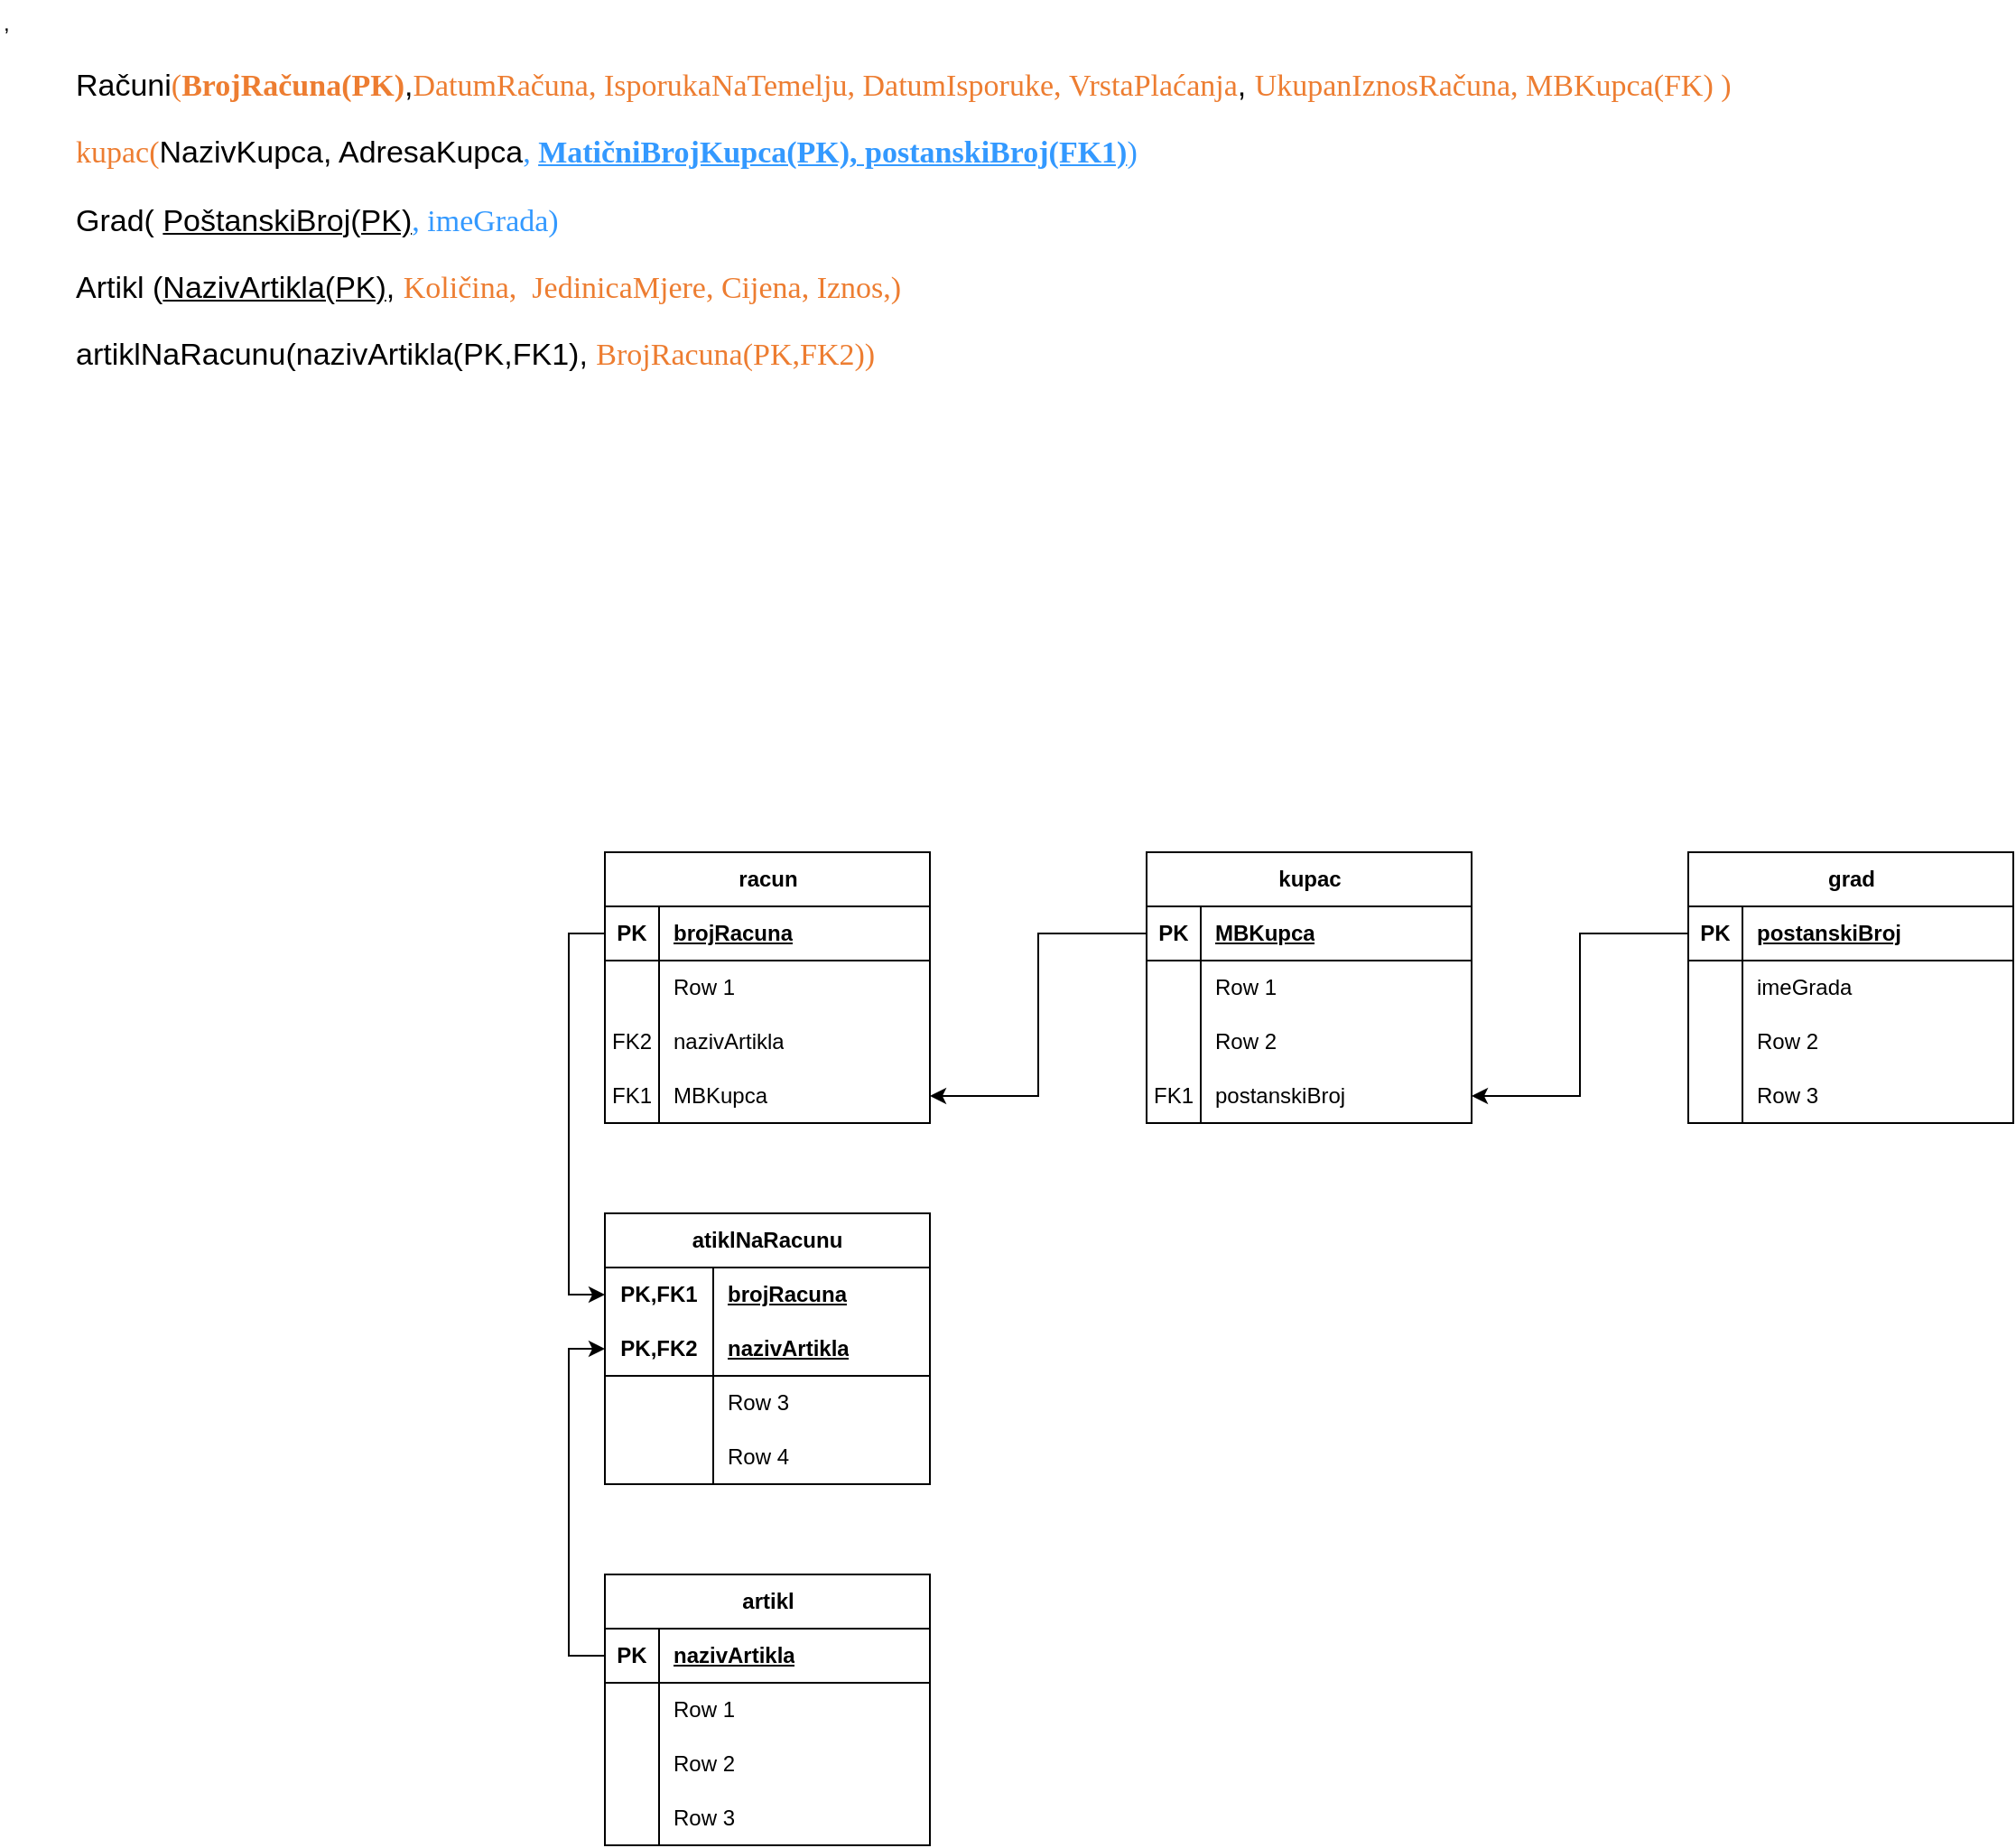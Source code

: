 <mxfile version="22.0.8" type="github">
  <diagram name="Page-1" id="1XuPFhmYRXKau8SyNhNj">
    <mxGraphModel dx="1038" dy="703" grid="1" gridSize="10" guides="1" tooltips="1" connect="1" arrows="1" fold="1" page="1" pageScale="1" pageWidth="3300" pageHeight="4681" math="0" shadow="0">
      <root>
        <mxCell id="0" />
        <mxCell id="1" parent="0" />
        <mxCell id="OReA_GEKuYEwSYurnWoB-1" value="&lt;div style=&quot;&quot; title=&quot;Page 106&quot; class=&quot;page&quot;&gt;,&lt;div style=&quot;background-color: rgb(255, 255, 255);&quot; class=&quot;section&quot;&gt;&lt;div class=&quot;layoutArea&quot;&gt;&lt;div class=&quot;column&quot;&gt;&lt;ul style=&quot;list-style-type: none;&quot;&gt;&lt;li style=&quot;font-size: 17px;&quot;&gt;&lt;p&gt;Računi&lt;span style=&quot;font-family: Calibri; color: rgb(237, 125, 49);&quot;&gt;(&lt;/span&gt;&lt;span style=&quot;font-family: Calibri; font-weight: 700; color: rgb(237, 125, 49);&quot;&gt;BrojRačuna(PK)&lt;/span&gt;,&lt;span style=&quot;border-color: var(--border-color); font-family: Calibri; color: rgb(237, 125, 49);&quot;&gt;DatumRačuna&lt;/span&gt;&lt;span style=&quot;border-color: var(--border-color); font-family: Calibri; color: rgb(237, 125, 49);&quot;&gt;, IsporukaNaTemelju,&amp;nbsp;&lt;/span&gt;&lt;span style=&quot;border-color: var(--border-color); font-family: Calibri; color: rgb(237, 125, 49);&quot;&gt;DatumIsporuke,&amp;nbsp;&lt;/span&gt;&lt;span style=&quot;border-color: var(--border-color); font-family: Calibri; color: rgb(237, 125, 49);&quot;&gt;VrstaPlaćanja&lt;/span&gt;,&amp;nbsp;&lt;span style=&quot;caret-color: rgb(237, 125, 49); color: rgb(237, 125, 49); font-family: Calibri;&quot;&gt;UkupanIznos&lt;/span&gt;&lt;span style=&quot;caret-color: rgb(237, 125, 49); color: rgb(237, 125, 49); font-family: Calibri;&quot;&gt;Računa, MBKupca(FK)&lt;/span&gt;&lt;span style=&quot;font-family: Calibri; color: rgb(237, 125, 49);&quot;&gt;&amp;nbsp;&lt;/span&gt;&lt;span style=&quot;font-family: Calibri; color: rgb(237, 125, 49);&quot;&gt;)&lt;/span&gt;&lt;/p&gt;&lt;p&gt;&lt;span style=&quot;caret-color: rgb(237, 125, 49); color: rgb(237, 125, 49); font-family: Calibri;&quot;&gt;kupac(&lt;/span&gt;NazivKupca, AdresaKupca&lt;span style=&quot;color: rgb(51, 153, 255); border-color: var(--border-color); font-family: Calibri;&quot;&gt;,&amp;nbsp;&lt;/span&gt;&lt;span style=&quot;color: rgb(51, 153, 255); border-color: var(--border-color); font-family: Calibri;&quot;&gt;&lt;u&gt;&lt;b&gt;MatičniBrojKupca(PK), postanskiBroj(FK1)&lt;/b&gt;&lt;/u&gt;)&lt;/span&gt;&lt;/p&gt;&lt;p style=&quot;border-color: var(--border-color);&quot;&gt;Grad( &lt;u&gt;PoštanskiBroj(PK)&lt;/u&gt;&lt;span style=&quot;border-color: var(--border-color); color: rgb(51, 153, 255); font-family: Calibri;&quot;&gt;, ime&lt;/span&gt;&lt;span style=&quot;font-family: Calibri; color: rgb(51, 153, 255);&quot;&gt;Grada)&lt;/span&gt;&lt;/p&gt;&lt;p style=&quot;border-color: var(--border-color);&quot;&gt;Artikl (&lt;u&gt;NazivArtikla(PK)&lt;/u&gt;,&amp;nbsp;&lt;span style=&quot;border-color: var(--border-color); font-family: Calibri; color: rgb(237, 125, 49);&quot;&gt;Količina&lt;/span&gt;&lt;span style=&quot;border-color: var(--border-color); font-family: Calibri; color: rgb(237, 125, 49);&quot;&gt;, &amp;nbsp;&lt;/span&gt;&lt;span style=&quot;color: rgb(237, 125, 49); font-family: Calibri;&quot;&gt;JedinicaMjere, Cijena, Iznos,)&lt;/span&gt;&lt;/p&gt;&lt;p style=&quot;border-color: var(--border-color);&quot;&gt;artiklNaRacunu(nazivArtikla(PK,FK1),&amp;nbsp;&lt;span style=&quot;caret-color: rgb(237, 125, 49); color: rgb(237, 125, 49); font-family: Calibri;&quot;&gt;BrojRacuna&lt;/span&gt;&lt;span style=&quot;color: rgb(237, 125, 49); font-family: Calibri;&quot;&gt;(PK,FK2))&lt;/span&gt;&lt;/p&gt;&lt;/li&gt;&lt;/ul&gt;&lt;/div&gt;&lt;/div&gt;&lt;/div&gt;&lt;/div&gt;" style="text;html=1;align=left;verticalAlign=middle;resizable=0;points=[];autosize=1;strokeColor=none;fillColor=none;" vertex="1" parent="1">
          <mxGeometry x="175" y="528" width="980" height="230" as="geometry" />
        </mxCell>
        <mxCell id="OReA_GEKuYEwSYurnWoB-2" value="racun" style="shape=table;startSize=30;container=1;collapsible=1;childLayout=tableLayout;fixedRows=1;rowLines=0;fontStyle=1;align=center;resizeLast=1;html=1;" vertex="1" parent="1">
          <mxGeometry x="510" y="1000" width="180" height="150" as="geometry" />
        </mxCell>
        <mxCell id="OReA_GEKuYEwSYurnWoB-3" value="" style="shape=tableRow;horizontal=0;startSize=0;swimlaneHead=0;swimlaneBody=0;fillColor=none;collapsible=0;dropTarget=0;points=[[0,0.5],[1,0.5]];portConstraint=eastwest;top=0;left=0;right=0;bottom=1;" vertex="1" parent="OReA_GEKuYEwSYurnWoB-2">
          <mxGeometry y="30" width="180" height="30" as="geometry" />
        </mxCell>
        <mxCell id="OReA_GEKuYEwSYurnWoB-4" value="PK" style="shape=partialRectangle;connectable=0;fillColor=none;top=0;left=0;bottom=0;right=0;fontStyle=1;overflow=hidden;whiteSpace=wrap;html=1;" vertex="1" parent="OReA_GEKuYEwSYurnWoB-3">
          <mxGeometry width="30" height="30" as="geometry">
            <mxRectangle width="30" height="30" as="alternateBounds" />
          </mxGeometry>
        </mxCell>
        <mxCell id="OReA_GEKuYEwSYurnWoB-5" value="brojRacuna" style="shape=partialRectangle;connectable=0;fillColor=none;top=0;left=0;bottom=0;right=0;align=left;spacingLeft=6;fontStyle=5;overflow=hidden;whiteSpace=wrap;html=1;" vertex="1" parent="OReA_GEKuYEwSYurnWoB-3">
          <mxGeometry x="30" width="150" height="30" as="geometry">
            <mxRectangle width="150" height="30" as="alternateBounds" />
          </mxGeometry>
        </mxCell>
        <mxCell id="OReA_GEKuYEwSYurnWoB-6" value="" style="shape=tableRow;horizontal=0;startSize=0;swimlaneHead=0;swimlaneBody=0;fillColor=none;collapsible=0;dropTarget=0;points=[[0,0.5],[1,0.5]];portConstraint=eastwest;top=0;left=0;right=0;bottom=0;" vertex="1" parent="OReA_GEKuYEwSYurnWoB-2">
          <mxGeometry y="60" width="180" height="30" as="geometry" />
        </mxCell>
        <mxCell id="OReA_GEKuYEwSYurnWoB-7" value="" style="shape=partialRectangle;connectable=0;fillColor=none;top=0;left=0;bottom=0;right=0;editable=1;overflow=hidden;whiteSpace=wrap;html=1;" vertex="1" parent="OReA_GEKuYEwSYurnWoB-6">
          <mxGeometry width="30" height="30" as="geometry">
            <mxRectangle width="30" height="30" as="alternateBounds" />
          </mxGeometry>
        </mxCell>
        <mxCell id="OReA_GEKuYEwSYurnWoB-8" value="Row 1" style="shape=partialRectangle;connectable=0;fillColor=none;top=0;left=0;bottom=0;right=0;align=left;spacingLeft=6;overflow=hidden;whiteSpace=wrap;html=1;" vertex="1" parent="OReA_GEKuYEwSYurnWoB-6">
          <mxGeometry x="30" width="150" height="30" as="geometry">
            <mxRectangle width="150" height="30" as="alternateBounds" />
          </mxGeometry>
        </mxCell>
        <mxCell id="OReA_GEKuYEwSYurnWoB-9" value="" style="shape=tableRow;horizontal=0;startSize=0;swimlaneHead=0;swimlaneBody=0;fillColor=none;collapsible=0;dropTarget=0;points=[[0,0.5],[1,0.5]];portConstraint=eastwest;top=0;left=0;right=0;bottom=0;" vertex="1" parent="OReA_GEKuYEwSYurnWoB-2">
          <mxGeometry y="90" width="180" height="30" as="geometry" />
        </mxCell>
        <mxCell id="OReA_GEKuYEwSYurnWoB-10" value="FK2" style="shape=partialRectangle;connectable=0;fillColor=none;top=0;left=0;bottom=0;right=0;editable=1;overflow=hidden;whiteSpace=wrap;html=1;" vertex="1" parent="OReA_GEKuYEwSYurnWoB-9">
          <mxGeometry width="30" height="30" as="geometry">
            <mxRectangle width="30" height="30" as="alternateBounds" />
          </mxGeometry>
        </mxCell>
        <mxCell id="OReA_GEKuYEwSYurnWoB-11" value="nazivArtikla" style="shape=partialRectangle;connectable=0;fillColor=none;top=0;left=0;bottom=0;right=0;align=left;spacingLeft=6;overflow=hidden;whiteSpace=wrap;html=1;" vertex="1" parent="OReA_GEKuYEwSYurnWoB-9">
          <mxGeometry x="30" width="150" height="30" as="geometry">
            <mxRectangle width="150" height="30" as="alternateBounds" />
          </mxGeometry>
        </mxCell>
        <mxCell id="OReA_GEKuYEwSYurnWoB-12" value="" style="shape=tableRow;horizontal=0;startSize=0;swimlaneHead=0;swimlaneBody=0;fillColor=none;collapsible=0;dropTarget=0;points=[[0,0.5],[1,0.5]];portConstraint=eastwest;top=0;left=0;right=0;bottom=0;" vertex="1" parent="OReA_GEKuYEwSYurnWoB-2">
          <mxGeometry y="120" width="180" height="30" as="geometry" />
        </mxCell>
        <mxCell id="OReA_GEKuYEwSYurnWoB-13" value="FK1" style="shape=partialRectangle;connectable=0;fillColor=none;top=0;left=0;bottom=0;right=0;editable=1;overflow=hidden;whiteSpace=wrap;html=1;" vertex="1" parent="OReA_GEKuYEwSYurnWoB-12">
          <mxGeometry width="30" height="30" as="geometry">
            <mxRectangle width="30" height="30" as="alternateBounds" />
          </mxGeometry>
        </mxCell>
        <mxCell id="OReA_GEKuYEwSYurnWoB-14" value="MBKupca" style="shape=partialRectangle;connectable=0;fillColor=none;top=0;left=0;bottom=0;right=0;align=left;spacingLeft=6;overflow=hidden;whiteSpace=wrap;html=1;" vertex="1" parent="OReA_GEKuYEwSYurnWoB-12">
          <mxGeometry x="30" width="150" height="30" as="geometry">
            <mxRectangle width="150" height="30" as="alternateBounds" />
          </mxGeometry>
        </mxCell>
        <mxCell id="OReA_GEKuYEwSYurnWoB-15" value="kupac" style="shape=table;startSize=30;container=1;collapsible=1;childLayout=tableLayout;fixedRows=1;rowLines=0;fontStyle=1;align=center;resizeLast=1;html=1;" vertex="1" parent="1">
          <mxGeometry x="810" y="1000" width="180" height="150" as="geometry" />
        </mxCell>
        <mxCell id="OReA_GEKuYEwSYurnWoB-16" value="" style="shape=tableRow;horizontal=0;startSize=0;swimlaneHead=0;swimlaneBody=0;fillColor=none;collapsible=0;dropTarget=0;points=[[0,0.5],[1,0.5]];portConstraint=eastwest;top=0;left=0;right=0;bottom=1;" vertex="1" parent="OReA_GEKuYEwSYurnWoB-15">
          <mxGeometry y="30" width="180" height="30" as="geometry" />
        </mxCell>
        <mxCell id="OReA_GEKuYEwSYurnWoB-17" value="PK" style="shape=partialRectangle;connectable=0;fillColor=none;top=0;left=0;bottom=0;right=0;fontStyle=1;overflow=hidden;whiteSpace=wrap;html=1;" vertex="1" parent="OReA_GEKuYEwSYurnWoB-16">
          <mxGeometry width="30" height="30" as="geometry">
            <mxRectangle width="30" height="30" as="alternateBounds" />
          </mxGeometry>
        </mxCell>
        <mxCell id="OReA_GEKuYEwSYurnWoB-18" value="MBKupca" style="shape=partialRectangle;connectable=0;fillColor=none;top=0;left=0;bottom=0;right=0;align=left;spacingLeft=6;fontStyle=5;overflow=hidden;whiteSpace=wrap;html=1;" vertex="1" parent="OReA_GEKuYEwSYurnWoB-16">
          <mxGeometry x="30" width="150" height="30" as="geometry">
            <mxRectangle width="150" height="30" as="alternateBounds" />
          </mxGeometry>
        </mxCell>
        <mxCell id="OReA_GEKuYEwSYurnWoB-19" value="" style="shape=tableRow;horizontal=0;startSize=0;swimlaneHead=0;swimlaneBody=0;fillColor=none;collapsible=0;dropTarget=0;points=[[0,0.5],[1,0.5]];portConstraint=eastwest;top=0;left=0;right=0;bottom=0;" vertex="1" parent="OReA_GEKuYEwSYurnWoB-15">
          <mxGeometry y="60" width="180" height="30" as="geometry" />
        </mxCell>
        <mxCell id="OReA_GEKuYEwSYurnWoB-20" value="" style="shape=partialRectangle;connectable=0;fillColor=none;top=0;left=0;bottom=0;right=0;editable=1;overflow=hidden;whiteSpace=wrap;html=1;" vertex="1" parent="OReA_GEKuYEwSYurnWoB-19">
          <mxGeometry width="30" height="30" as="geometry">
            <mxRectangle width="30" height="30" as="alternateBounds" />
          </mxGeometry>
        </mxCell>
        <mxCell id="OReA_GEKuYEwSYurnWoB-21" value="Row 1" style="shape=partialRectangle;connectable=0;fillColor=none;top=0;left=0;bottom=0;right=0;align=left;spacingLeft=6;overflow=hidden;whiteSpace=wrap;html=1;" vertex="1" parent="OReA_GEKuYEwSYurnWoB-19">
          <mxGeometry x="30" width="150" height="30" as="geometry">
            <mxRectangle width="150" height="30" as="alternateBounds" />
          </mxGeometry>
        </mxCell>
        <mxCell id="OReA_GEKuYEwSYurnWoB-22" value="" style="shape=tableRow;horizontal=0;startSize=0;swimlaneHead=0;swimlaneBody=0;fillColor=none;collapsible=0;dropTarget=0;points=[[0,0.5],[1,0.5]];portConstraint=eastwest;top=0;left=0;right=0;bottom=0;" vertex="1" parent="OReA_GEKuYEwSYurnWoB-15">
          <mxGeometry y="90" width="180" height="30" as="geometry" />
        </mxCell>
        <mxCell id="OReA_GEKuYEwSYurnWoB-23" value="" style="shape=partialRectangle;connectable=0;fillColor=none;top=0;left=0;bottom=0;right=0;editable=1;overflow=hidden;whiteSpace=wrap;html=1;" vertex="1" parent="OReA_GEKuYEwSYurnWoB-22">
          <mxGeometry width="30" height="30" as="geometry">
            <mxRectangle width="30" height="30" as="alternateBounds" />
          </mxGeometry>
        </mxCell>
        <mxCell id="OReA_GEKuYEwSYurnWoB-24" value="Row 2" style="shape=partialRectangle;connectable=0;fillColor=none;top=0;left=0;bottom=0;right=0;align=left;spacingLeft=6;overflow=hidden;whiteSpace=wrap;html=1;" vertex="1" parent="OReA_GEKuYEwSYurnWoB-22">
          <mxGeometry x="30" width="150" height="30" as="geometry">
            <mxRectangle width="150" height="30" as="alternateBounds" />
          </mxGeometry>
        </mxCell>
        <mxCell id="OReA_GEKuYEwSYurnWoB-25" value="" style="shape=tableRow;horizontal=0;startSize=0;swimlaneHead=0;swimlaneBody=0;fillColor=none;collapsible=0;dropTarget=0;points=[[0,0.5],[1,0.5]];portConstraint=eastwest;top=0;left=0;right=0;bottom=0;" vertex="1" parent="OReA_GEKuYEwSYurnWoB-15">
          <mxGeometry y="120" width="180" height="30" as="geometry" />
        </mxCell>
        <mxCell id="OReA_GEKuYEwSYurnWoB-26" value="FK1" style="shape=partialRectangle;connectable=0;fillColor=none;top=0;left=0;bottom=0;right=0;editable=1;overflow=hidden;whiteSpace=wrap;html=1;" vertex="1" parent="OReA_GEKuYEwSYurnWoB-25">
          <mxGeometry width="30" height="30" as="geometry">
            <mxRectangle width="30" height="30" as="alternateBounds" />
          </mxGeometry>
        </mxCell>
        <mxCell id="OReA_GEKuYEwSYurnWoB-27" value="postanskiBroj" style="shape=partialRectangle;connectable=0;fillColor=none;top=0;left=0;bottom=0;right=0;align=left;spacingLeft=6;overflow=hidden;whiteSpace=wrap;html=1;" vertex="1" parent="OReA_GEKuYEwSYurnWoB-25">
          <mxGeometry x="30" width="150" height="30" as="geometry">
            <mxRectangle width="150" height="30" as="alternateBounds" />
          </mxGeometry>
        </mxCell>
        <mxCell id="OReA_GEKuYEwSYurnWoB-28" style="edgeStyle=orthogonalEdgeStyle;rounded=0;orthogonalLoop=1;jettySize=auto;html=1;entryX=1;entryY=0.5;entryDx=0;entryDy=0;" edge="1" parent="1" source="OReA_GEKuYEwSYurnWoB-16" target="OReA_GEKuYEwSYurnWoB-12">
          <mxGeometry relative="1" as="geometry" />
        </mxCell>
        <mxCell id="OReA_GEKuYEwSYurnWoB-29" value="grad" style="shape=table;startSize=30;container=1;collapsible=1;childLayout=tableLayout;fixedRows=1;rowLines=0;fontStyle=1;align=center;resizeLast=1;html=1;" vertex="1" parent="1">
          <mxGeometry x="1110" y="1000" width="180" height="150" as="geometry" />
        </mxCell>
        <mxCell id="OReA_GEKuYEwSYurnWoB-30" value="" style="shape=tableRow;horizontal=0;startSize=0;swimlaneHead=0;swimlaneBody=0;fillColor=none;collapsible=0;dropTarget=0;points=[[0,0.5],[1,0.5]];portConstraint=eastwest;top=0;left=0;right=0;bottom=1;" vertex="1" parent="OReA_GEKuYEwSYurnWoB-29">
          <mxGeometry y="30" width="180" height="30" as="geometry" />
        </mxCell>
        <mxCell id="OReA_GEKuYEwSYurnWoB-31" value="PK" style="shape=partialRectangle;connectable=0;fillColor=none;top=0;left=0;bottom=0;right=0;fontStyle=1;overflow=hidden;whiteSpace=wrap;html=1;" vertex="1" parent="OReA_GEKuYEwSYurnWoB-30">
          <mxGeometry width="30" height="30" as="geometry">
            <mxRectangle width="30" height="30" as="alternateBounds" />
          </mxGeometry>
        </mxCell>
        <mxCell id="OReA_GEKuYEwSYurnWoB-32" value="postanskiBroj" style="shape=partialRectangle;connectable=0;fillColor=none;top=0;left=0;bottom=0;right=0;align=left;spacingLeft=6;fontStyle=5;overflow=hidden;whiteSpace=wrap;html=1;" vertex="1" parent="OReA_GEKuYEwSYurnWoB-30">
          <mxGeometry x="30" width="150" height="30" as="geometry">
            <mxRectangle width="150" height="30" as="alternateBounds" />
          </mxGeometry>
        </mxCell>
        <mxCell id="OReA_GEKuYEwSYurnWoB-33" value="" style="shape=tableRow;horizontal=0;startSize=0;swimlaneHead=0;swimlaneBody=0;fillColor=none;collapsible=0;dropTarget=0;points=[[0,0.5],[1,0.5]];portConstraint=eastwest;top=0;left=0;right=0;bottom=0;" vertex="1" parent="OReA_GEKuYEwSYurnWoB-29">
          <mxGeometry y="60" width="180" height="30" as="geometry" />
        </mxCell>
        <mxCell id="OReA_GEKuYEwSYurnWoB-34" value="" style="shape=partialRectangle;connectable=0;fillColor=none;top=0;left=0;bottom=0;right=0;editable=1;overflow=hidden;whiteSpace=wrap;html=1;" vertex="1" parent="OReA_GEKuYEwSYurnWoB-33">
          <mxGeometry width="30" height="30" as="geometry">
            <mxRectangle width="30" height="30" as="alternateBounds" />
          </mxGeometry>
        </mxCell>
        <mxCell id="OReA_GEKuYEwSYurnWoB-35" value="imeGrada" style="shape=partialRectangle;connectable=0;fillColor=none;top=0;left=0;bottom=0;right=0;align=left;spacingLeft=6;overflow=hidden;whiteSpace=wrap;html=1;" vertex="1" parent="OReA_GEKuYEwSYurnWoB-33">
          <mxGeometry x="30" width="150" height="30" as="geometry">
            <mxRectangle width="150" height="30" as="alternateBounds" />
          </mxGeometry>
        </mxCell>
        <mxCell id="OReA_GEKuYEwSYurnWoB-36" value="" style="shape=tableRow;horizontal=0;startSize=0;swimlaneHead=0;swimlaneBody=0;fillColor=none;collapsible=0;dropTarget=0;points=[[0,0.5],[1,0.5]];portConstraint=eastwest;top=0;left=0;right=0;bottom=0;" vertex="1" parent="OReA_GEKuYEwSYurnWoB-29">
          <mxGeometry y="90" width="180" height="30" as="geometry" />
        </mxCell>
        <mxCell id="OReA_GEKuYEwSYurnWoB-37" value="" style="shape=partialRectangle;connectable=0;fillColor=none;top=0;left=0;bottom=0;right=0;editable=1;overflow=hidden;whiteSpace=wrap;html=1;" vertex="1" parent="OReA_GEKuYEwSYurnWoB-36">
          <mxGeometry width="30" height="30" as="geometry">
            <mxRectangle width="30" height="30" as="alternateBounds" />
          </mxGeometry>
        </mxCell>
        <mxCell id="OReA_GEKuYEwSYurnWoB-38" value="Row 2" style="shape=partialRectangle;connectable=0;fillColor=none;top=0;left=0;bottom=0;right=0;align=left;spacingLeft=6;overflow=hidden;whiteSpace=wrap;html=1;" vertex="1" parent="OReA_GEKuYEwSYurnWoB-36">
          <mxGeometry x="30" width="150" height="30" as="geometry">
            <mxRectangle width="150" height="30" as="alternateBounds" />
          </mxGeometry>
        </mxCell>
        <mxCell id="OReA_GEKuYEwSYurnWoB-39" value="" style="shape=tableRow;horizontal=0;startSize=0;swimlaneHead=0;swimlaneBody=0;fillColor=none;collapsible=0;dropTarget=0;points=[[0,0.5],[1,0.5]];portConstraint=eastwest;top=0;left=0;right=0;bottom=0;" vertex="1" parent="OReA_GEKuYEwSYurnWoB-29">
          <mxGeometry y="120" width="180" height="30" as="geometry" />
        </mxCell>
        <mxCell id="OReA_GEKuYEwSYurnWoB-40" value="" style="shape=partialRectangle;connectable=0;fillColor=none;top=0;left=0;bottom=0;right=0;editable=1;overflow=hidden;whiteSpace=wrap;html=1;" vertex="1" parent="OReA_GEKuYEwSYurnWoB-39">
          <mxGeometry width="30" height="30" as="geometry">
            <mxRectangle width="30" height="30" as="alternateBounds" />
          </mxGeometry>
        </mxCell>
        <mxCell id="OReA_GEKuYEwSYurnWoB-41" value="Row 3" style="shape=partialRectangle;connectable=0;fillColor=none;top=0;left=0;bottom=0;right=0;align=left;spacingLeft=6;overflow=hidden;whiteSpace=wrap;html=1;" vertex="1" parent="OReA_GEKuYEwSYurnWoB-39">
          <mxGeometry x="30" width="150" height="30" as="geometry">
            <mxRectangle width="150" height="30" as="alternateBounds" />
          </mxGeometry>
        </mxCell>
        <mxCell id="OReA_GEKuYEwSYurnWoB-42" style="edgeStyle=orthogonalEdgeStyle;rounded=0;orthogonalLoop=1;jettySize=auto;html=1;exitX=0;exitY=0.5;exitDx=0;exitDy=0;" edge="1" parent="1" source="OReA_GEKuYEwSYurnWoB-30" target="OReA_GEKuYEwSYurnWoB-25">
          <mxGeometry relative="1" as="geometry" />
        </mxCell>
        <mxCell id="OReA_GEKuYEwSYurnWoB-43" value="artikl" style="shape=table;startSize=30;container=1;collapsible=1;childLayout=tableLayout;fixedRows=1;rowLines=0;fontStyle=1;align=center;resizeLast=1;html=1;" vertex="1" parent="1">
          <mxGeometry x="510" y="1400" width="180" height="150" as="geometry" />
        </mxCell>
        <mxCell id="OReA_GEKuYEwSYurnWoB-44" value="" style="shape=tableRow;horizontal=0;startSize=0;swimlaneHead=0;swimlaneBody=0;fillColor=none;collapsible=0;dropTarget=0;points=[[0,0.5],[1,0.5]];portConstraint=eastwest;top=0;left=0;right=0;bottom=1;" vertex="1" parent="OReA_GEKuYEwSYurnWoB-43">
          <mxGeometry y="30" width="180" height="30" as="geometry" />
        </mxCell>
        <mxCell id="OReA_GEKuYEwSYurnWoB-45" value="PK" style="shape=partialRectangle;connectable=0;fillColor=none;top=0;left=0;bottom=0;right=0;fontStyle=1;overflow=hidden;whiteSpace=wrap;html=1;" vertex="1" parent="OReA_GEKuYEwSYurnWoB-44">
          <mxGeometry width="30" height="30" as="geometry">
            <mxRectangle width="30" height="30" as="alternateBounds" />
          </mxGeometry>
        </mxCell>
        <mxCell id="OReA_GEKuYEwSYurnWoB-46" value="nazivArtikla" style="shape=partialRectangle;connectable=0;fillColor=none;top=0;left=0;bottom=0;right=0;align=left;spacingLeft=6;fontStyle=5;overflow=hidden;whiteSpace=wrap;html=1;" vertex="1" parent="OReA_GEKuYEwSYurnWoB-44">
          <mxGeometry x="30" width="150" height="30" as="geometry">
            <mxRectangle width="150" height="30" as="alternateBounds" />
          </mxGeometry>
        </mxCell>
        <mxCell id="OReA_GEKuYEwSYurnWoB-47" value="" style="shape=tableRow;horizontal=0;startSize=0;swimlaneHead=0;swimlaneBody=0;fillColor=none;collapsible=0;dropTarget=0;points=[[0,0.5],[1,0.5]];portConstraint=eastwest;top=0;left=0;right=0;bottom=0;" vertex="1" parent="OReA_GEKuYEwSYurnWoB-43">
          <mxGeometry y="60" width="180" height="30" as="geometry" />
        </mxCell>
        <mxCell id="OReA_GEKuYEwSYurnWoB-48" value="" style="shape=partialRectangle;connectable=0;fillColor=none;top=0;left=0;bottom=0;right=0;editable=1;overflow=hidden;whiteSpace=wrap;html=1;" vertex="1" parent="OReA_GEKuYEwSYurnWoB-47">
          <mxGeometry width="30" height="30" as="geometry">
            <mxRectangle width="30" height="30" as="alternateBounds" />
          </mxGeometry>
        </mxCell>
        <mxCell id="OReA_GEKuYEwSYurnWoB-49" value="Row 1" style="shape=partialRectangle;connectable=0;fillColor=none;top=0;left=0;bottom=0;right=0;align=left;spacingLeft=6;overflow=hidden;whiteSpace=wrap;html=1;" vertex="1" parent="OReA_GEKuYEwSYurnWoB-47">
          <mxGeometry x="30" width="150" height="30" as="geometry">
            <mxRectangle width="150" height="30" as="alternateBounds" />
          </mxGeometry>
        </mxCell>
        <mxCell id="OReA_GEKuYEwSYurnWoB-50" value="" style="shape=tableRow;horizontal=0;startSize=0;swimlaneHead=0;swimlaneBody=0;fillColor=none;collapsible=0;dropTarget=0;points=[[0,0.5],[1,0.5]];portConstraint=eastwest;top=0;left=0;right=0;bottom=0;" vertex="1" parent="OReA_GEKuYEwSYurnWoB-43">
          <mxGeometry y="90" width="180" height="30" as="geometry" />
        </mxCell>
        <mxCell id="OReA_GEKuYEwSYurnWoB-51" value="" style="shape=partialRectangle;connectable=0;fillColor=none;top=0;left=0;bottom=0;right=0;editable=1;overflow=hidden;whiteSpace=wrap;html=1;" vertex="1" parent="OReA_GEKuYEwSYurnWoB-50">
          <mxGeometry width="30" height="30" as="geometry">
            <mxRectangle width="30" height="30" as="alternateBounds" />
          </mxGeometry>
        </mxCell>
        <mxCell id="OReA_GEKuYEwSYurnWoB-52" value="Row 2" style="shape=partialRectangle;connectable=0;fillColor=none;top=0;left=0;bottom=0;right=0;align=left;spacingLeft=6;overflow=hidden;whiteSpace=wrap;html=1;" vertex="1" parent="OReA_GEKuYEwSYurnWoB-50">
          <mxGeometry x="30" width="150" height="30" as="geometry">
            <mxRectangle width="150" height="30" as="alternateBounds" />
          </mxGeometry>
        </mxCell>
        <mxCell id="OReA_GEKuYEwSYurnWoB-53" value="" style="shape=tableRow;horizontal=0;startSize=0;swimlaneHead=0;swimlaneBody=0;fillColor=none;collapsible=0;dropTarget=0;points=[[0,0.5],[1,0.5]];portConstraint=eastwest;top=0;left=0;right=0;bottom=0;" vertex="1" parent="OReA_GEKuYEwSYurnWoB-43">
          <mxGeometry y="120" width="180" height="30" as="geometry" />
        </mxCell>
        <mxCell id="OReA_GEKuYEwSYurnWoB-54" value="" style="shape=partialRectangle;connectable=0;fillColor=none;top=0;left=0;bottom=0;right=0;editable=1;overflow=hidden;whiteSpace=wrap;html=1;" vertex="1" parent="OReA_GEKuYEwSYurnWoB-53">
          <mxGeometry width="30" height="30" as="geometry">
            <mxRectangle width="30" height="30" as="alternateBounds" />
          </mxGeometry>
        </mxCell>
        <mxCell id="OReA_GEKuYEwSYurnWoB-55" value="Row 3" style="shape=partialRectangle;connectable=0;fillColor=none;top=0;left=0;bottom=0;right=0;align=left;spacingLeft=6;overflow=hidden;whiteSpace=wrap;html=1;" vertex="1" parent="OReA_GEKuYEwSYurnWoB-53">
          <mxGeometry x="30" width="150" height="30" as="geometry">
            <mxRectangle width="150" height="30" as="alternateBounds" />
          </mxGeometry>
        </mxCell>
        <mxCell id="OReA_GEKuYEwSYurnWoB-58" value="atiklNaRacunu" style="shape=table;startSize=30;container=1;collapsible=1;childLayout=tableLayout;fixedRows=1;rowLines=0;fontStyle=1;align=center;resizeLast=1;html=1;whiteSpace=wrap;" vertex="1" parent="1">
          <mxGeometry x="510" y="1200" width="180" height="150" as="geometry" />
        </mxCell>
        <mxCell id="OReA_GEKuYEwSYurnWoB-59" value="" style="shape=tableRow;horizontal=0;startSize=0;swimlaneHead=0;swimlaneBody=0;fillColor=none;collapsible=0;dropTarget=0;points=[[0,0.5],[1,0.5]];portConstraint=eastwest;top=0;left=0;right=0;bottom=0;html=1;" vertex="1" parent="OReA_GEKuYEwSYurnWoB-58">
          <mxGeometry y="30" width="180" height="30" as="geometry" />
        </mxCell>
        <mxCell id="OReA_GEKuYEwSYurnWoB-60" value="PK,FK1" style="shape=partialRectangle;connectable=0;fillColor=none;top=0;left=0;bottom=0;right=0;fontStyle=1;overflow=hidden;html=1;whiteSpace=wrap;" vertex="1" parent="OReA_GEKuYEwSYurnWoB-59">
          <mxGeometry width="60" height="30" as="geometry">
            <mxRectangle width="60" height="30" as="alternateBounds" />
          </mxGeometry>
        </mxCell>
        <mxCell id="OReA_GEKuYEwSYurnWoB-61" value="brojRacuna" style="shape=partialRectangle;connectable=0;fillColor=none;top=0;left=0;bottom=0;right=0;align=left;spacingLeft=6;fontStyle=5;overflow=hidden;html=1;whiteSpace=wrap;" vertex="1" parent="OReA_GEKuYEwSYurnWoB-59">
          <mxGeometry x="60" width="120" height="30" as="geometry">
            <mxRectangle width="120" height="30" as="alternateBounds" />
          </mxGeometry>
        </mxCell>
        <mxCell id="OReA_GEKuYEwSYurnWoB-62" value="" style="shape=tableRow;horizontal=0;startSize=0;swimlaneHead=0;swimlaneBody=0;fillColor=none;collapsible=0;dropTarget=0;points=[[0,0.5],[1,0.5]];portConstraint=eastwest;top=0;left=0;right=0;bottom=1;html=1;" vertex="1" parent="OReA_GEKuYEwSYurnWoB-58">
          <mxGeometry y="60" width="180" height="30" as="geometry" />
        </mxCell>
        <mxCell id="OReA_GEKuYEwSYurnWoB-63" value="PK,FK2" style="shape=partialRectangle;connectable=0;fillColor=none;top=0;left=0;bottom=0;right=0;fontStyle=1;overflow=hidden;html=1;whiteSpace=wrap;" vertex="1" parent="OReA_GEKuYEwSYurnWoB-62">
          <mxGeometry width="60" height="30" as="geometry">
            <mxRectangle width="60" height="30" as="alternateBounds" />
          </mxGeometry>
        </mxCell>
        <mxCell id="OReA_GEKuYEwSYurnWoB-64" value="nazivArtikla" style="shape=partialRectangle;connectable=0;fillColor=none;top=0;left=0;bottom=0;right=0;align=left;spacingLeft=6;fontStyle=5;overflow=hidden;html=1;whiteSpace=wrap;" vertex="1" parent="OReA_GEKuYEwSYurnWoB-62">
          <mxGeometry x="60" width="120" height="30" as="geometry">
            <mxRectangle width="120" height="30" as="alternateBounds" />
          </mxGeometry>
        </mxCell>
        <mxCell id="OReA_GEKuYEwSYurnWoB-65" value="" style="shape=tableRow;horizontal=0;startSize=0;swimlaneHead=0;swimlaneBody=0;fillColor=none;collapsible=0;dropTarget=0;points=[[0,0.5],[1,0.5]];portConstraint=eastwest;top=0;left=0;right=0;bottom=0;html=1;" vertex="1" parent="OReA_GEKuYEwSYurnWoB-58">
          <mxGeometry y="90" width="180" height="30" as="geometry" />
        </mxCell>
        <mxCell id="OReA_GEKuYEwSYurnWoB-66" value="" style="shape=partialRectangle;connectable=0;fillColor=none;top=0;left=0;bottom=0;right=0;editable=1;overflow=hidden;html=1;whiteSpace=wrap;" vertex="1" parent="OReA_GEKuYEwSYurnWoB-65">
          <mxGeometry width="60" height="30" as="geometry">
            <mxRectangle width="60" height="30" as="alternateBounds" />
          </mxGeometry>
        </mxCell>
        <mxCell id="OReA_GEKuYEwSYurnWoB-67" value="Row 3" style="shape=partialRectangle;connectable=0;fillColor=none;top=0;left=0;bottom=0;right=0;align=left;spacingLeft=6;overflow=hidden;html=1;whiteSpace=wrap;" vertex="1" parent="OReA_GEKuYEwSYurnWoB-65">
          <mxGeometry x="60" width="120" height="30" as="geometry">
            <mxRectangle width="120" height="30" as="alternateBounds" />
          </mxGeometry>
        </mxCell>
        <mxCell id="OReA_GEKuYEwSYurnWoB-68" value="" style="shape=tableRow;horizontal=0;startSize=0;swimlaneHead=0;swimlaneBody=0;fillColor=none;collapsible=0;dropTarget=0;points=[[0,0.5],[1,0.5]];portConstraint=eastwest;top=0;left=0;right=0;bottom=0;html=1;" vertex="1" parent="OReA_GEKuYEwSYurnWoB-58">
          <mxGeometry y="120" width="180" height="30" as="geometry" />
        </mxCell>
        <mxCell id="OReA_GEKuYEwSYurnWoB-69" value="" style="shape=partialRectangle;connectable=0;fillColor=none;top=0;left=0;bottom=0;right=0;editable=1;overflow=hidden;html=1;whiteSpace=wrap;" vertex="1" parent="OReA_GEKuYEwSYurnWoB-68">
          <mxGeometry width="60" height="30" as="geometry">
            <mxRectangle width="60" height="30" as="alternateBounds" />
          </mxGeometry>
        </mxCell>
        <mxCell id="OReA_GEKuYEwSYurnWoB-70" value="Row 4" style="shape=partialRectangle;connectable=0;fillColor=none;top=0;left=0;bottom=0;right=0;align=left;spacingLeft=6;overflow=hidden;html=1;whiteSpace=wrap;" vertex="1" parent="OReA_GEKuYEwSYurnWoB-68">
          <mxGeometry x="60" width="120" height="30" as="geometry">
            <mxRectangle width="120" height="30" as="alternateBounds" />
          </mxGeometry>
        </mxCell>
        <mxCell id="OReA_GEKuYEwSYurnWoB-71" style="edgeStyle=orthogonalEdgeStyle;rounded=0;orthogonalLoop=1;jettySize=auto;html=1;exitX=0;exitY=0.5;exitDx=0;exitDy=0;entryX=0;entryY=0.5;entryDx=0;entryDy=0;" edge="1" parent="1" source="OReA_GEKuYEwSYurnWoB-44" target="OReA_GEKuYEwSYurnWoB-62">
          <mxGeometry relative="1" as="geometry" />
        </mxCell>
        <mxCell id="OReA_GEKuYEwSYurnWoB-72" style="edgeStyle=orthogonalEdgeStyle;rounded=0;orthogonalLoop=1;jettySize=auto;html=1;exitX=0;exitY=0.5;exitDx=0;exitDy=0;entryX=0;entryY=0.5;entryDx=0;entryDy=0;" edge="1" parent="1" source="OReA_GEKuYEwSYurnWoB-3" target="OReA_GEKuYEwSYurnWoB-59">
          <mxGeometry relative="1" as="geometry" />
        </mxCell>
      </root>
    </mxGraphModel>
  </diagram>
</mxfile>
